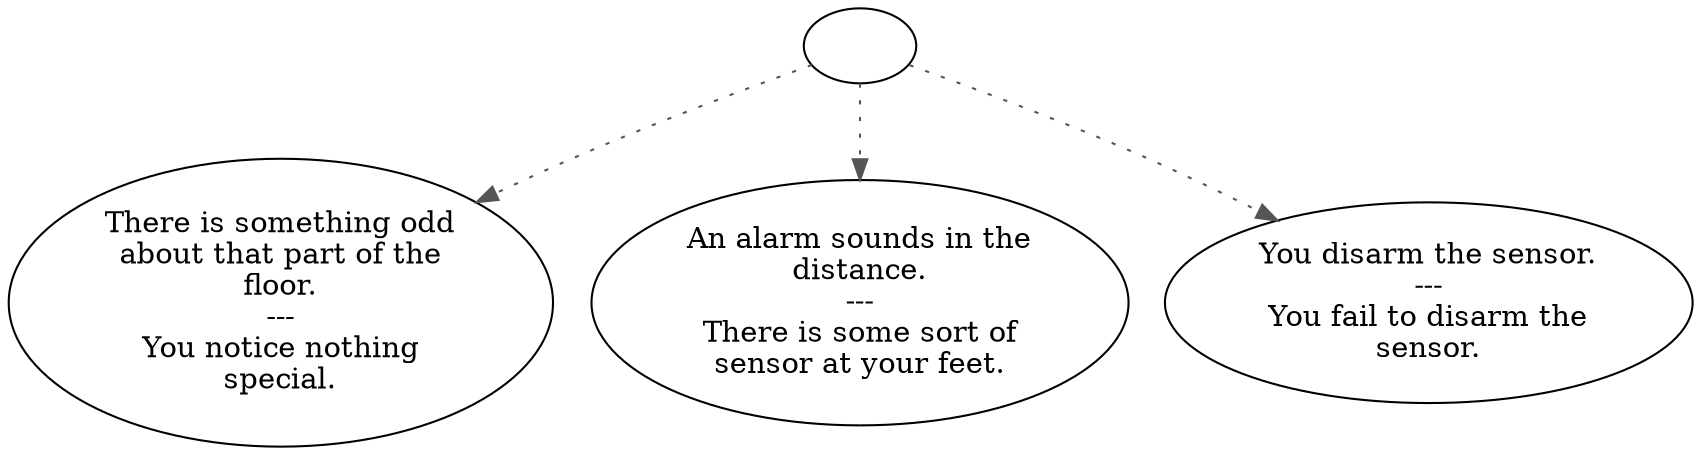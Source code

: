 digraph VATALERT {
  "start" [style=filled       fillcolor="#FFFFFF"       color="#000000"]
  "start" -> "description_p_proc" [style=dotted color="#555555"]
  "start" -> "spatial_p_proc" [style=dotted color="#555555"]
  "start" -> "use_skill_on_p_proc" [style=dotted color="#555555"]
  "start" [label=""]
  "description_p_proc" [style=filled       fillcolor="#FFFFFF"       color="#000000"]
  "description_p_proc" [label="There is something odd\nabout that part of the\nfloor.\n---\nYou notice nothing\nspecial."]
  "spatial_p_proc" [style=filled       fillcolor="#FFFFFF"       color="#000000"]
  "spatial_p_proc" [label="An alarm sounds in the\ndistance.\n---\nThere is some sort of\nsensor at your feet."]
  "use_skill_on_p_proc" [style=filled       fillcolor="#FFFFFF"       color="#000000"]
  "use_skill_on_p_proc" [label="You disarm the sensor.\n---\nYou fail to disarm the\nsensor."]
}